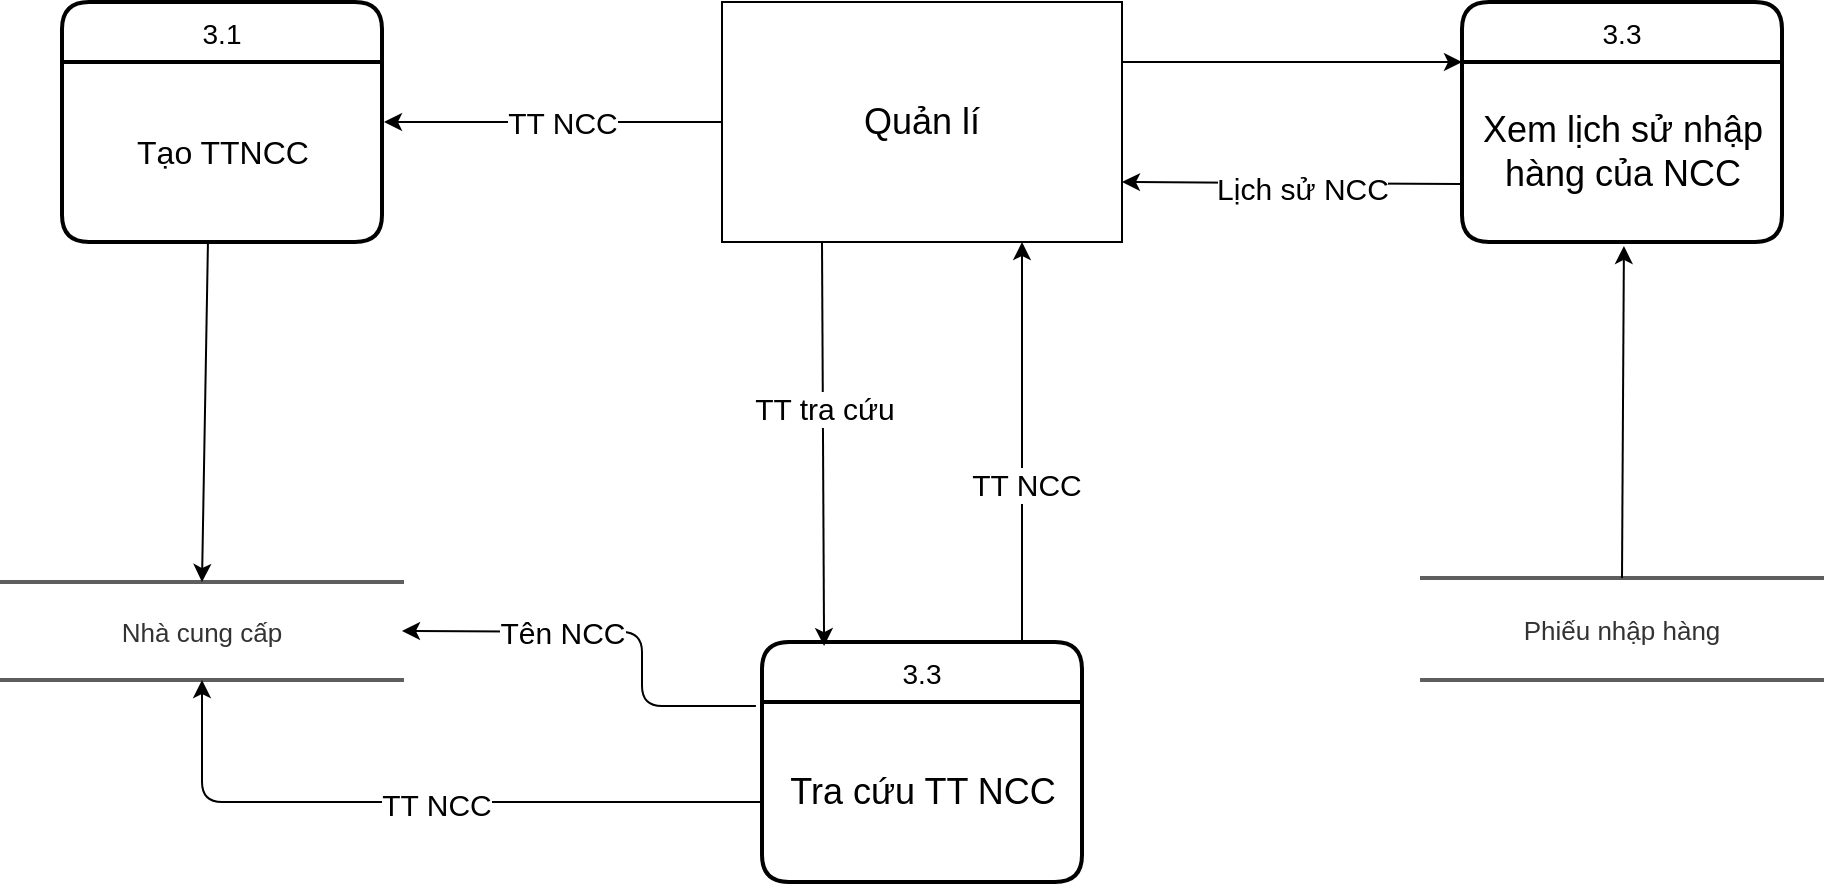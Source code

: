 <mxfile version="13.8.8" type="github">
  <diagram id="CazbmHaNj5xHQsnyjhl3" name="Page-1">
    <mxGraphModel dx="1422" dy="794" grid="1" gridSize="10" guides="1" tooltips="1" connect="1" arrows="1" fold="1" page="1" pageScale="1" pageWidth="1654" pageHeight="2336" math="0" shadow="0">
      <root>
        <mxCell id="0" />
        <mxCell id="1" parent="0" />
        <mxCell id="vbs_Vf9ybg9Sg6Uj3vyT-18" value="3.1" style="swimlane;childLayout=stackLayout;horizontal=1;startSize=30;horizontalStack=0;rounded=1;fontSize=14;fontStyle=0;strokeWidth=2;resizeParent=0;resizeLast=1;shadow=0;dashed=0;align=center;" vertex="1" parent="1">
          <mxGeometry x="150" y="240" width="160" height="120" as="geometry" />
        </mxCell>
        <mxCell id="vbs_Vf9ybg9Sg6Uj3vyT-25" value="&lt;font style=&quot;font-size: 16px&quot;&gt;Tạo TTNCC&lt;/font&gt;" style="text;html=1;align=center;verticalAlign=middle;resizable=0;points=[];autosize=1;" vertex="1" parent="vbs_Vf9ybg9Sg6Uj3vyT-18">
          <mxGeometry y="30" width="160" height="90" as="geometry" />
        </mxCell>
        <mxCell id="vbs_Vf9ybg9Sg6Uj3vyT-21" value="3.3" style="swimlane;childLayout=stackLayout;horizontal=1;startSize=30;horizontalStack=0;rounded=1;fontSize=14;fontStyle=0;strokeWidth=2;resizeParent=0;resizeLast=1;shadow=0;dashed=0;align=center;" vertex="1" parent="1">
          <mxGeometry x="500" y="560" width="160" height="120" as="geometry" />
        </mxCell>
        <mxCell id="vbs_Vf9ybg9Sg6Uj3vyT-33" value="&lt;font style=&quot;font-size: 18px&quot;&gt;Tra cứu TT NCC&lt;/font&gt;" style="text;html=1;align=center;verticalAlign=middle;resizable=0;points=[];autosize=1;" vertex="1" parent="vbs_Vf9ybg9Sg6Uj3vyT-21">
          <mxGeometry y="30" width="160" height="90" as="geometry" />
        </mxCell>
        <UserObject label="Nhà cung cấp" lucidchartObjectId="rGYJJDmue9f1" id="vbs_Vf9ybg9Sg6Uj3vyT-22">
          <mxCell style="html=1;whiteSpace=wrap;shape=partialRectangle;right=0;left=0;whiteSpace=wrap;fontSize=13;fontColor=#333333;spacing=0;strokeColor=#5e5e5e;strokeOpacity=100;rounded=1;absoluteArcSize=1;arcSize=7.2;strokeWidth=2;" vertex="1" zOrder="24" parent="1">
            <mxGeometry x="120" y="530" width="200" height="49" as="geometry" />
          </mxCell>
        </UserObject>
        <UserObject label="Phiếu nhập hàng" lucidchartObjectId="rGYJJDmue9f1" id="vbs_Vf9ybg9Sg6Uj3vyT-23">
          <mxCell style="html=1;whiteSpace=wrap;shape=partialRectangle;right=0;left=0;whiteSpace=wrap;fontSize=13;fontColor=#333333;spacing=0;strokeColor=#5e5e5e;strokeOpacity=100;rounded=1;absoluteArcSize=1;arcSize=7.2;strokeWidth=2;" vertex="1" zOrder="24" parent="1">
            <mxGeometry x="830" y="528" width="200" height="51" as="geometry" />
          </mxCell>
        </UserObject>
        <mxCell id="vbs_Vf9ybg9Sg6Uj3vyT-24" value="Quản lí" style="whiteSpace=wrap;html=1;align=center;fontSize=18;" vertex="1" parent="1">
          <mxGeometry x="480" y="240" width="200" height="120" as="geometry" />
        </mxCell>
        <mxCell id="vbs_Vf9ybg9Sg6Uj3vyT-16" value="3.3" style="swimlane;childLayout=stackLayout;horizontal=1;startSize=30;horizontalStack=0;rounded=1;fontSize=14;fontStyle=0;strokeWidth=2;resizeParent=0;resizeLast=1;shadow=0;dashed=0;align=center;" vertex="1" parent="1">
          <mxGeometry x="850" y="240" width="160" height="120" as="geometry" />
        </mxCell>
        <mxCell id="vbs_Vf9ybg9Sg6Uj3vyT-26" value="&lt;font style=&quot;font-size: 18px&quot;&gt;Xem lịch sử nhập &lt;br&gt;hàng của NCC&lt;/font&gt;" style="text;html=1;align=center;verticalAlign=middle;resizable=0;points=[];autosize=1;" vertex="1" parent="vbs_Vf9ybg9Sg6Uj3vyT-16">
          <mxGeometry y="30" width="160" height="90" as="geometry" />
        </mxCell>
        <mxCell id="vbs_Vf9ybg9Sg6Uj3vyT-27" value="" style="endArrow=classic;html=1;exitX=0;exitY=0.5;exitDx=0;exitDy=0;" edge="1" parent="1" source="vbs_Vf9ybg9Sg6Uj3vyT-24">
          <mxGeometry width="50" height="50" relative="1" as="geometry">
            <mxPoint x="700" y="430" as="sourcePoint" />
            <mxPoint x="311" y="300" as="targetPoint" />
          </mxGeometry>
        </mxCell>
        <mxCell id="vbs_Vf9ybg9Sg6Uj3vyT-40" value="TT NCC" style="edgeLabel;html=1;align=center;verticalAlign=middle;resizable=0;points=[];fontSize=15;" vertex="1" connectable="0" parent="vbs_Vf9ybg9Sg6Uj3vyT-27">
          <mxGeometry x="0.183" y="2" relative="1" as="geometry">
            <mxPoint x="20" y="-2" as="offset" />
          </mxGeometry>
        </mxCell>
        <mxCell id="vbs_Vf9ybg9Sg6Uj3vyT-28" value="" style="endArrow=classic;html=1;exitX=0.456;exitY=1.011;exitDx=0;exitDy=0;exitPerimeter=0;entryX=0.5;entryY=0;entryDx=0;entryDy=0;" edge="1" parent="1" source="vbs_Vf9ybg9Sg6Uj3vyT-25" target="vbs_Vf9ybg9Sg6Uj3vyT-22">
          <mxGeometry width="50" height="50" relative="1" as="geometry">
            <mxPoint x="700" y="430" as="sourcePoint" />
            <mxPoint x="750" y="380" as="targetPoint" />
            <Array as="points" />
          </mxGeometry>
        </mxCell>
        <mxCell id="vbs_Vf9ybg9Sg6Uj3vyT-29" value="" style="endArrow=classic;html=1;exitX=0.5;exitY=0;exitDx=0;exitDy=0;entryX=0.506;entryY=1.022;entryDx=0;entryDy=0;entryPerimeter=0;" edge="1" parent="1" source="vbs_Vf9ybg9Sg6Uj3vyT-23" target="vbs_Vf9ybg9Sg6Uj3vyT-26">
          <mxGeometry width="50" height="50" relative="1" as="geometry">
            <mxPoint x="700" y="430" as="sourcePoint" />
            <mxPoint x="750" y="380" as="targetPoint" />
          </mxGeometry>
        </mxCell>
        <mxCell id="vbs_Vf9ybg9Sg6Uj3vyT-30" value="" style="endArrow=classic;html=1;exitX=1;exitY=0.25;exitDx=0;exitDy=0;entryX=0;entryY=0.25;entryDx=0;entryDy=0;" edge="1" parent="1" source="vbs_Vf9ybg9Sg6Uj3vyT-24" target="vbs_Vf9ybg9Sg6Uj3vyT-16">
          <mxGeometry width="50" height="50" relative="1" as="geometry">
            <mxPoint x="700" y="430" as="sourcePoint" />
            <mxPoint x="750" y="380" as="targetPoint" />
          </mxGeometry>
        </mxCell>
        <mxCell id="vbs_Vf9ybg9Sg6Uj3vyT-31" value="" style="endArrow=classic;html=1;exitX=-0.006;exitY=0.678;exitDx=0;exitDy=0;exitPerimeter=0;entryX=1;entryY=0.75;entryDx=0;entryDy=0;" edge="1" parent="1" source="vbs_Vf9ybg9Sg6Uj3vyT-26" target="vbs_Vf9ybg9Sg6Uj3vyT-24">
          <mxGeometry width="50" height="50" relative="1" as="geometry">
            <mxPoint x="700" y="430" as="sourcePoint" />
            <mxPoint x="750" y="380" as="targetPoint" />
          </mxGeometry>
        </mxCell>
        <mxCell id="vbs_Vf9ybg9Sg6Uj3vyT-42" value="Lịch sử NCC" style="edgeLabel;html=1;align=center;verticalAlign=middle;resizable=0;points=[];fontSize=15;" vertex="1" connectable="0" parent="vbs_Vf9ybg9Sg6Uj3vyT-31">
          <mxGeometry x="0.148" y="2" relative="1" as="geometry">
            <mxPoint x="17.97" as="offset" />
          </mxGeometry>
        </mxCell>
        <mxCell id="vbs_Vf9ybg9Sg6Uj3vyT-32" value="" style="endArrow=classic;html=1;entryX=0.75;entryY=1;entryDx=0;entryDy=0;" edge="1" parent="1" target="vbs_Vf9ybg9Sg6Uj3vyT-24">
          <mxGeometry width="50" height="50" relative="1" as="geometry">
            <mxPoint x="630" y="559" as="sourcePoint" />
            <mxPoint x="630" y="370" as="targetPoint" />
          </mxGeometry>
        </mxCell>
        <mxCell id="vbs_Vf9ybg9Sg6Uj3vyT-44" value="TT NCC" style="edgeLabel;html=1;align=center;verticalAlign=middle;resizable=0;points=[];fontSize=15;" vertex="1" connectable="0" parent="vbs_Vf9ybg9Sg6Uj3vyT-32">
          <mxGeometry x="-0.216" y="-2" relative="1" as="geometry">
            <mxPoint as="offset" />
          </mxGeometry>
        </mxCell>
        <mxCell id="vbs_Vf9ybg9Sg6Uj3vyT-34" value="" style="endArrow=classic;html=1;exitX=0.25;exitY=1;exitDx=0;exitDy=0;entryX=0.194;entryY=0.017;entryDx=0;entryDy=0;entryPerimeter=0;" edge="1" parent="1" source="vbs_Vf9ybg9Sg6Uj3vyT-24" target="vbs_Vf9ybg9Sg6Uj3vyT-21">
          <mxGeometry width="50" height="50" relative="1" as="geometry">
            <mxPoint x="700" y="430" as="sourcePoint" />
            <mxPoint x="750" y="380" as="targetPoint" />
          </mxGeometry>
        </mxCell>
        <mxCell id="vbs_Vf9ybg9Sg6Uj3vyT-43" value="TT tra cứu" style="edgeLabel;html=1;align=center;verticalAlign=middle;resizable=0;points=[];fontSize=15;" vertex="1" connectable="0" parent="vbs_Vf9ybg9Sg6Uj3vyT-34">
          <mxGeometry x="-0.178" relative="1" as="geometry">
            <mxPoint as="offset" />
          </mxGeometry>
        </mxCell>
        <mxCell id="vbs_Vf9ybg9Sg6Uj3vyT-35" value="&lt;font style=&quot;font-size: 15px&quot;&gt;Tên NCC&lt;/font&gt;" style="endArrow=classic;html=1;exitX=-0.019;exitY=0.022;exitDx=0;exitDy=0;exitPerimeter=0;entryX=1;entryY=0.5;entryDx=0;entryDy=0;" edge="1" parent="1" source="vbs_Vf9ybg9Sg6Uj3vyT-33" target="vbs_Vf9ybg9Sg6Uj3vyT-22">
          <mxGeometry x="0.252" width="50" height="50" relative="1" as="geometry">
            <mxPoint x="700" y="430" as="sourcePoint" />
            <mxPoint x="750" y="380" as="targetPoint" />
            <Array as="points">
              <mxPoint x="440" y="592" />
              <mxPoint x="440" y="555" />
            </Array>
            <mxPoint as="offset" />
          </mxGeometry>
        </mxCell>
        <mxCell id="vbs_Vf9ybg9Sg6Uj3vyT-36" value="" style="endArrow=classic;html=1;entryX=0.5;entryY=1;entryDx=0;entryDy=0;" edge="1" parent="1" target="vbs_Vf9ybg9Sg6Uj3vyT-22">
          <mxGeometry width="50" height="50" relative="1" as="geometry">
            <mxPoint x="500" y="640" as="sourcePoint" />
            <mxPoint x="750" y="380" as="targetPoint" />
            <Array as="points">
              <mxPoint x="220" y="640" />
            </Array>
          </mxGeometry>
        </mxCell>
        <mxCell id="vbs_Vf9ybg9Sg6Uj3vyT-37" value="&lt;span style=&quot;font-size: 15px&quot;&gt;&lt;br&gt;&lt;/span&gt;" style="edgeLabel;html=1;align=center;verticalAlign=middle;resizable=0;points=[];" vertex="1" connectable="0" parent="vbs_Vf9ybg9Sg6Uj3vyT-36">
          <mxGeometry x="-0.12" y="4" relative="1" as="geometry">
            <mxPoint as="offset" />
          </mxGeometry>
        </mxCell>
        <mxCell id="vbs_Vf9ybg9Sg6Uj3vyT-38" value="TT NCC" style="edgeLabel;html=1;align=center;verticalAlign=middle;resizable=0;points=[];fontSize=15;" vertex="1" connectable="0" parent="vbs_Vf9ybg9Sg6Uj3vyT-36">
          <mxGeometry x="-0.044" y="1" relative="1" as="geometry">
            <mxPoint as="offset" />
          </mxGeometry>
        </mxCell>
      </root>
    </mxGraphModel>
  </diagram>
</mxfile>
